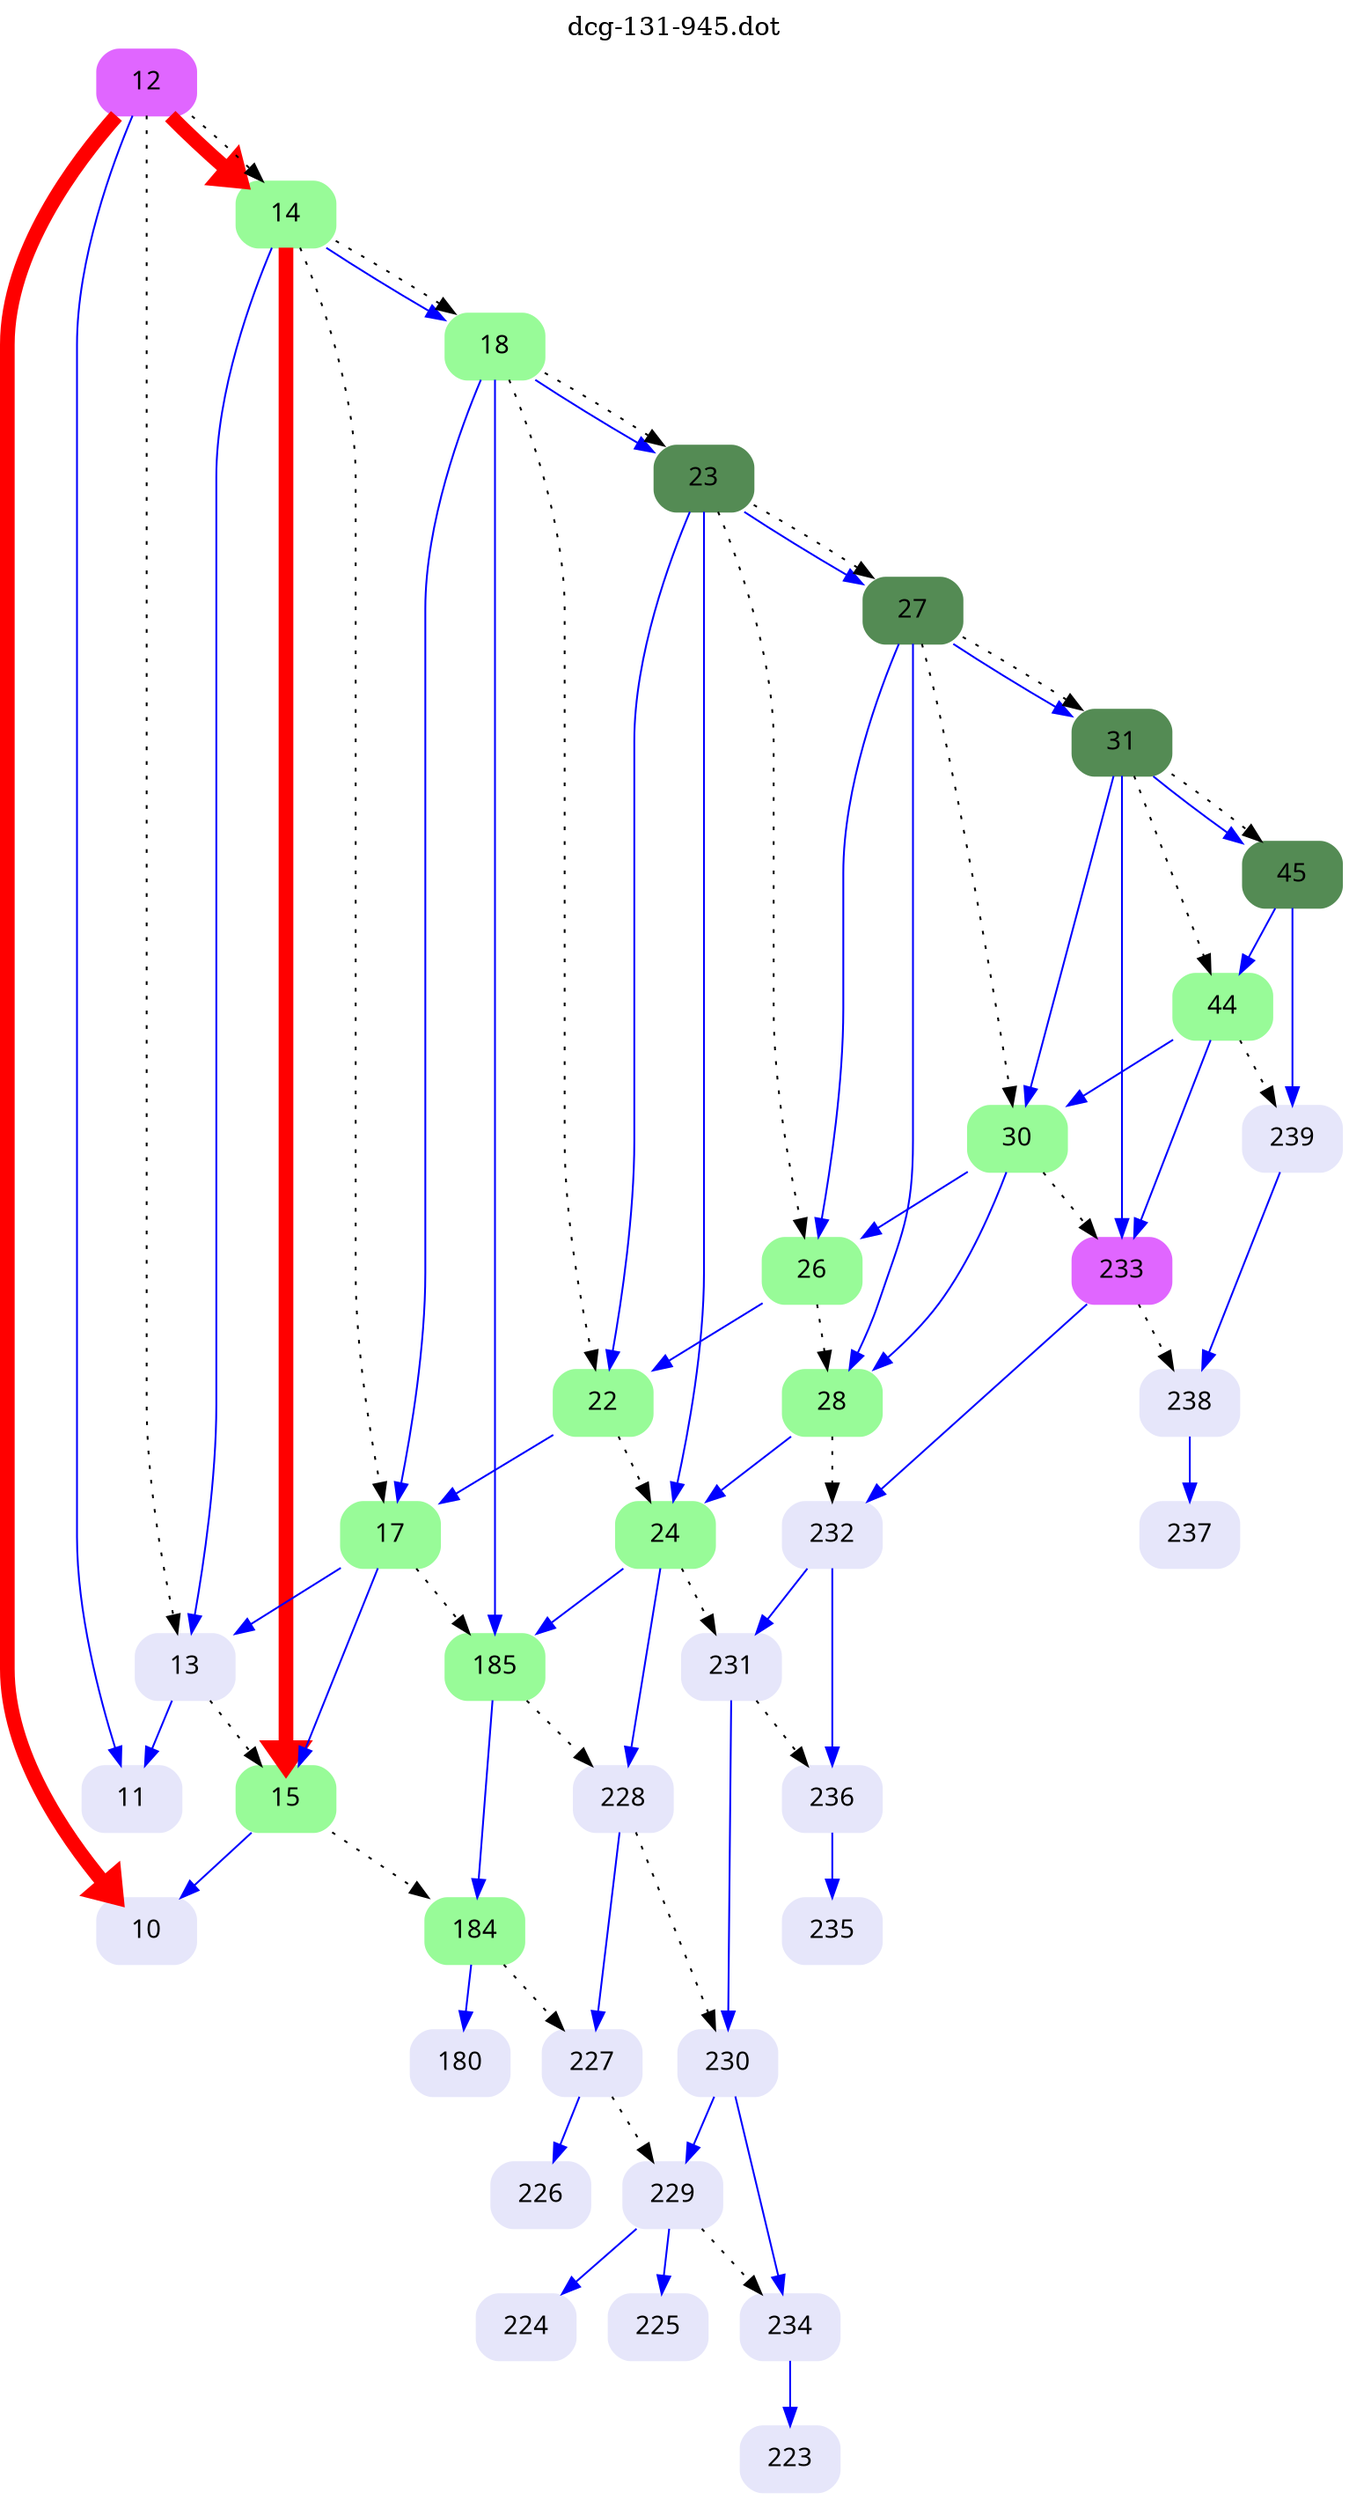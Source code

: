 digraph dcg_131 {
  labelloc="t";
  label="dcg-131-945.dot";
  node [fontname="sans-serif"];
  node [shape=box style="rounded,filled"];
  n12 [label="12" color=mediumorchid1];
  n12 -> n11 [color=blue penwidth=1];
  n12 -> n10 [color=red penwidth=8];
  n12 -> n14 [color=red penwidth=8];
  n12 -> n13 [style=dotted,label=""];
  n12 -> n14 [style=dotted,label=""];
  n14 [label="14" color=palegreen];
  n14 -> n13 [color=blue penwidth=1];
  n14 -> n15 [color=red penwidth=8];
  n14 -> n18 [color=blue penwidth=1];
  n14 -> n17 [style=dotted,label=""];
  n14 -> n18 [style=dotted,label=""];
  n18 [label="18" color=palegreen];
  n18 -> n17 [color=blue penwidth=1];
  n18 -> n185 [color=blue penwidth=1];
  n18 -> n23 [color=blue penwidth=1];
  n18 -> n22 [style=dotted,label=""];
  n18 -> n23 [style=dotted,label=""];
  n23 [label="23" color=palegreen4];
  n23 -> n22 [color=blue penwidth=1];
  n23 -> n24 [color=blue penwidth=1];
  n23 -> n27 [color=blue penwidth=1];
  n23 -> n26 [style=dotted,label=""];
  n23 -> n27 [style=dotted,label=""];
  n27 [label="27" color=palegreen4];
  n27 -> n26 [color=blue penwidth=1];
  n27 -> n28 [color=blue penwidth=1];
  n27 -> n31 [color=blue penwidth=1];
  n27 -> n30 [style=dotted,label=""];
  n27 -> n31 [style=dotted,label=""];
  n31 [label="31" color=palegreen4];
  n31 -> n30 [color=blue penwidth=1];
  n31 -> n233 [color=blue penwidth=1];
  n31 -> n45 [color=blue penwidth=1];
  n31 -> n44 [style=dotted,label=""];
  n31 -> n45 [style=dotted,label=""];
  n45 [label="45" color=palegreen4];
  n45 -> n44 [color=blue penwidth=1];
  n45 -> n239 [color=blue penwidth=1];
  n239 [label="239" color=lavender];
  n239 -> n238 [color=blue penwidth=1];
  n238 [label="238" color=lavender];
  n238 -> n237 [color=blue penwidth=1];
  n237 [label="237" color=lavender];
  n44 [label="44" color=palegreen];
  n44 -> n30 [color=blue penwidth=1];
  n44 -> n233 [color=blue penwidth=1];
  n44 -> n239 [style=dotted,label=""];
  n233 [label="233" color=mediumorchid1];
  n233 -> n232 [color=blue penwidth=1];
  n233 -> n238 [style=dotted,label=""];
  n232 [label="232" color=lavender];
  n232 -> n231 [color=blue penwidth=1];
  n232 -> n236 [color=blue penwidth=1];
  n236 [label="236" color=lavender];
  n236 -> n235 [color=blue penwidth=1];
  n235 [label="235" color=lavender];
  n231 [label="231" color=lavender];
  n231 -> n230 [color=blue penwidth=1];
  n231 -> n236 [style=dotted,label=""];
  n230 [label="230" color=lavender];
  n230 -> n229 [color=blue penwidth=1];
  n230 -> n234 [color=blue penwidth=1];
  n234 [label="234" color=lavender];
  n234 -> n223 [color=blue penwidth=1];
  n223 [label="223" color=lavender];
  n229 [label="229" color=lavender];
  n229 -> n224 [color=blue penwidth=1];
  n229 -> n225 [color=blue penwidth=1];
  n229 -> n234 [style=dotted,label=""];
  n225 [label="225" color=lavender];
  n224 [label="224" color=lavender];
  n30 [label="30" color=palegreen];
  n30 -> n26 [color=blue penwidth=1];
  n30 -> n28 [color=blue penwidth=1];
  n30 -> n233 [style=dotted,label=""];
  n28 [label="28" color=palegreen];
  n28 -> n24 [color=blue penwidth=1];
  n28 -> n232 [style=dotted,label=""];
  n24 [label="24" color=palegreen];
  n24 -> n185 [color=blue penwidth=1];
  n24 -> n228 [color=blue penwidth=1];
  n24 -> n231 [style=dotted,label=""];
  n228 [label="228" color=lavender];
  n228 -> n227 [color=blue penwidth=1];
  n228 -> n230 [style=dotted,label=""];
  n227 [label="227" color=lavender];
  n227 -> n226 [color=blue penwidth=1];
  n227 -> n229 [style=dotted,label=""];
  n226 [label="226" color=lavender];
  n185 [label="185" color=palegreen];
  n185 -> n184 [color=blue penwidth=1];
  n185 -> n228 [style=dotted,label=""];
  n184 [label="184" color=palegreen];
  n184 -> n180 [color=blue penwidth=1];
  n184 -> n227 [style=dotted,label=""];
  n180 [label="180" color=lavender];
  n26 [label="26" color=palegreen];
  n26 -> n22 [color=blue penwidth=1];
  n26 -> n28 [style=dotted,label=""];
  n22 [label="22" color=palegreen];
  n22 -> n17 [color=blue penwidth=1];
  n22 -> n24 [style=dotted,label=""];
  n17 [label="17" color=palegreen];
  n17 -> n13 [color=blue penwidth=1];
  n17 -> n15 [color=blue penwidth=1];
  n17 -> n185 [style=dotted,label=""];
  n15 [label="15" color=palegreen];
  n15 -> n10 [color=blue penwidth=1];
  n15 -> n184 [style=dotted,label=""];
  n10 [label="10" color=lavender];
  n13 [label="13" color=lavender];
  n13 -> n11 [color=blue penwidth=1];
  n13 -> n15 [style=dotted,label=""];
  n11 [label="11" color=lavender];
}
